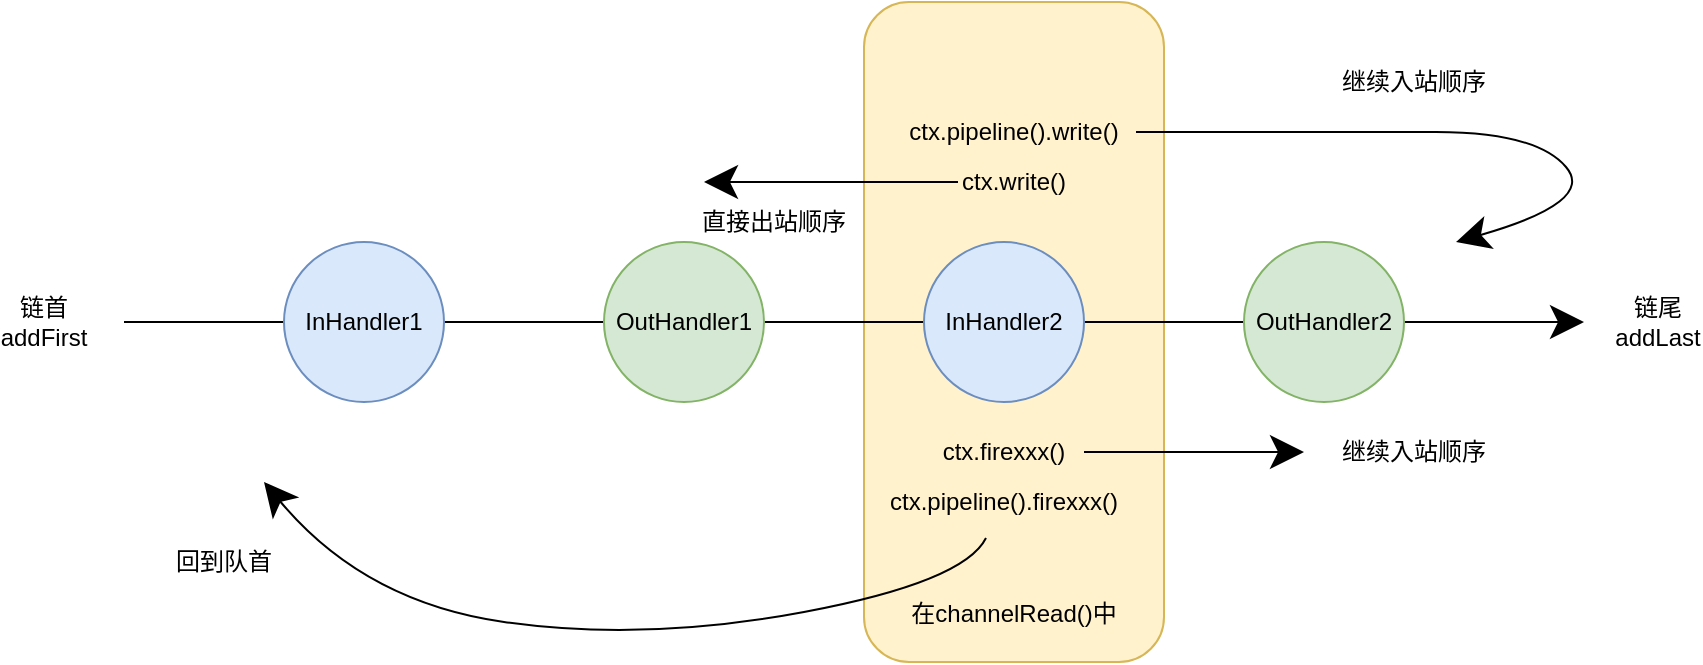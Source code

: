 <mxfile version="15.3.5" type="device"><diagram id="Z350LidJ-hMt495gG6RT" name="第 1 页"><mxGraphModel dx="1178" dy="676" grid="1" gridSize="10" guides="1" tooltips="1" connect="1" arrows="1" fold="1" page="1" pageScale="1" pageWidth="827" pageHeight="1169" math="0" shadow="0"><root><mxCell id="0"/><mxCell id="1" parent="0"/><mxCell id="KR2tJj0wNUwNLQYLPJ_D-15" value="在channelRead()中&lt;br&gt;&amp;nbsp;&lt;br&gt;" style="rounded=1;whiteSpace=wrap;html=1;hachureGap=4;pointerEvents=0;verticalAlign=bottom;fillColor=#fff2cc;strokeColor=#d6b656;" vertex="1" parent="1"><mxGeometry x="450" y="360" width="150" height="330" as="geometry"/></mxCell><mxCell id="KR2tJj0wNUwNLQYLPJ_D-5" value="" style="endArrow=classic;html=1;startSize=14;endSize=14;sourcePerimeterSpacing=8;targetPerimeterSpacing=8;" edge="1" parent="1"><mxGeometry width="50" height="50" relative="1" as="geometry"><mxPoint x="80" y="520" as="sourcePoint"/><mxPoint x="810" y="520" as="targetPoint"/></mxGeometry></mxCell><mxCell id="KR2tJj0wNUwNLQYLPJ_D-1" value="InHandler1" style="ellipse;whiteSpace=wrap;html=1;hachureGap=4;pointerEvents=0;fillColor=#dae8fc;strokeColor=#6c8ebf;" vertex="1" parent="1"><mxGeometry x="160" y="480" width="80" height="80" as="geometry"/></mxCell><mxCell id="KR2tJj0wNUwNLQYLPJ_D-2" value="OutHandler1" style="ellipse;whiteSpace=wrap;html=1;hachureGap=4;pointerEvents=0;fillColor=#d5e8d4;strokeColor=#82b366;" vertex="1" parent="1"><mxGeometry x="320" y="480" width="80" height="80" as="geometry"/></mxCell><mxCell id="KR2tJj0wNUwNLQYLPJ_D-3" value="InHandler2" style="ellipse;whiteSpace=wrap;html=1;hachureGap=4;pointerEvents=0;fillColor=#dae8fc;strokeColor=#6c8ebf;" vertex="1" parent="1"><mxGeometry x="480" y="480" width="80" height="80" as="geometry"/></mxCell><mxCell id="KR2tJj0wNUwNLQYLPJ_D-4" value="OutHandler2" style="ellipse;whiteSpace=wrap;html=1;hachureGap=4;pointerEvents=0;fillColor=#d5e8d4;strokeColor=#82b366;" vertex="1" parent="1"><mxGeometry x="640" y="480" width="80" height="80" as="geometry"/></mxCell><mxCell id="KR2tJj0wNUwNLQYLPJ_D-6" value="链首addFirst" style="text;html=1;strokeColor=none;fillColor=none;align=center;verticalAlign=middle;whiteSpace=wrap;rounded=0;hachureGap=4;pointerEvents=0;" vertex="1" parent="1"><mxGeometry x="20" y="510" width="40" height="20" as="geometry"/></mxCell><mxCell id="KR2tJj0wNUwNLQYLPJ_D-7" value="链尾addLast" style="text;html=1;strokeColor=none;fillColor=none;align=center;verticalAlign=middle;whiteSpace=wrap;rounded=0;hachureGap=4;pointerEvents=0;" vertex="1" parent="1"><mxGeometry x="827" y="510" width="40" height="20" as="geometry"/></mxCell><mxCell id="KR2tJj0wNUwNLQYLPJ_D-10" style="edgeStyle=none;curved=1;rounded=0;orthogonalLoop=1;jettySize=auto;html=1;endArrow=classic;startSize=14;endSize=14;sourcePerimeterSpacing=8;targetPerimeterSpacing=8;endFill=1;" edge="1" parent="1" source="KR2tJj0wNUwNLQYLPJ_D-8"><mxGeometry relative="1" as="geometry"><mxPoint x="150" y="600" as="targetPoint"/><Array as="points"><mxPoint x="500" y="650"/><mxPoint x="340" y="680"/><mxPoint x="200" y="660"/></Array></mxGeometry></mxCell><mxCell id="KR2tJj0wNUwNLQYLPJ_D-8" value="ctx.pipeline().firexxx()" style="text;html=1;strokeColor=none;fillColor=none;align=center;verticalAlign=middle;whiteSpace=wrap;rounded=0;hachureGap=4;pointerEvents=0;" vertex="1" parent="1"><mxGeometry x="500" y="600" width="40" height="20" as="geometry"/></mxCell><mxCell id="KR2tJj0wNUwNLQYLPJ_D-12" style="edgeStyle=none;curved=1;rounded=0;orthogonalLoop=1;jettySize=auto;html=1;endArrow=classic;startSize=14;endSize=14;sourcePerimeterSpacing=8;targetPerimeterSpacing=8;endFill=1;" edge="1" parent="1"><mxGeometry relative="1" as="geometry"><mxPoint x="670" y="585" as="targetPoint"/><mxPoint x="560" y="585" as="sourcePoint"/></mxGeometry></mxCell><mxCell id="KR2tJj0wNUwNLQYLPJ_D-11" value="ctx.firexxx()" style="text;html=1;strokeColor=none;fillColor=none;align=center;verticalAlign=middle;whiteSpace=wrap;rounded=0;hachureGap=4;pointerEvents=0;" vertex="1" parent="1"><mxGeometry x="500" y="575" width="40" height="20" as="geometry"/></mxCell><mxCell id="KR2tJj0wNUwNLQYLPJ_D-13" value="回到队首" style="text;html=1;strokeColor=none;fillColor=none;align=center;verticalAlign=middle;whiteSpace=wrap;rounded=0;hachureGap=4;pointerEvents=0;" vertex="1" parent="1"><mxGeometry x="100" y="630" width="60" height="20" as="geometry"/></mxCell><mxCell id="KR2tJj0wNUwNLQYLPJ_D-14" value="继续入站顺序" style="text;html=1;strokeColor=none;fillColor=none;align=center;verticalAlign=middle;whiteSpace=wrap;rounded=0;hachureGap=4;pointerEvents=0;" vertex="1" parent="1"><mxGeometry x="670" y="575" width="110" height="20" as="geometry"/></mxCell><mxCell id="KR2tJj0wNUwNLQYLPJ_D-19" style="edgeStyle=none;curved=1;rounded=0;orthogonalLoop=1;jettySize=auto;html=1;endArrow=classic;endFill=1;startSize=14;endSize=14;sourcePerimeterSpacing=8;targetPerimeterSpacing=8;" edge="1" parent="1"><mxGeometry relative="1" as="geometry"><mxPoint x="746" y="480" as="targetPoint"/><mxPoint x="586" y="425" as="sourcePoint"/><Array as="points"><mxPoint x="686" y="425"/><mxPoint x="786" y="425"/><mxPoint x="816" y="460"/></Array></mxGeometry></mxCell><mxCell id="KR2tJj0wNUwNLQYLPJ_D-17" value="ctx.pipeline().write()" style="text;html=1;strokeColor=none;fillColor=none;align=center;verticalAlign=middle;whiteSpace=wrap;rounded=0;hachureGap=4;pointerEvents=0;" vertex="1" parent="1"><mxGeometry x="505" y="415" width="40" height="20" as="geometry"/></mxCell><mxCell id="KR2tJj0wNUwNLQYLPJ_D-21" style="edgeStyle=none;curved=1;rounded=0;orthogonalLoop=1;jettySize=auto;html=1;endArrow=classic;endFill=1;startSize=14;endSize=14;sourcePerimeterSpacing=8;targetPerimeterSpacing=8;" edge="1" parent="1" source="KR2tJj0wNUwNLQYLPJ_D-18"><mxGeometry relative="1" as="geometry"><mxPoint x="370" y="450" as="targetPoint"/></mxGeometry></mxCell><mxCell id="KR2tJj0wNUwNLQYLPJ_D-18" value="ctx.write()" style="text;html=1;strokeColor=none;fillColor=none;align=center;verticalAlign=middle;whiteSpace=wrap;rounded=0;hachureGap=4;pointerEvents=0;" vertex="1" parent="1"><mxGeometry x="505" y="440" width="40" height="20" as="geometry"/></mxCell><mxCell id="KR2tJj0wNUwNLQYLPJ_D-20" value="继续入站顺序" style="text;html=1;strokeColor=none;fillColor=none;align=center;verticalAlign=middle;whiteSpace=wrap;rounded=0;hachureGap=4;pointerEvents=0;" vertex="1" parent="1"><mxGeometry x="670" y="390" width="110" height="20" as="geometry"/></mxCell><mxCell id="KR2tJj0wNUwNLQYLPJ_D-22" value="直接出站顺序" style="text;html=1;strokeColor=none;fillColor=none;align=center;verticalAlign=middle;whiteSpace=wrap;rounded=0;hachureGap=4;pointerEvents=0;" vertex="1" parent="1"><mxGeometry x="350" y="460" width="110" height="20" as="geometry"/></mxCell></root></mxGraphModel></diagram></mxfile>